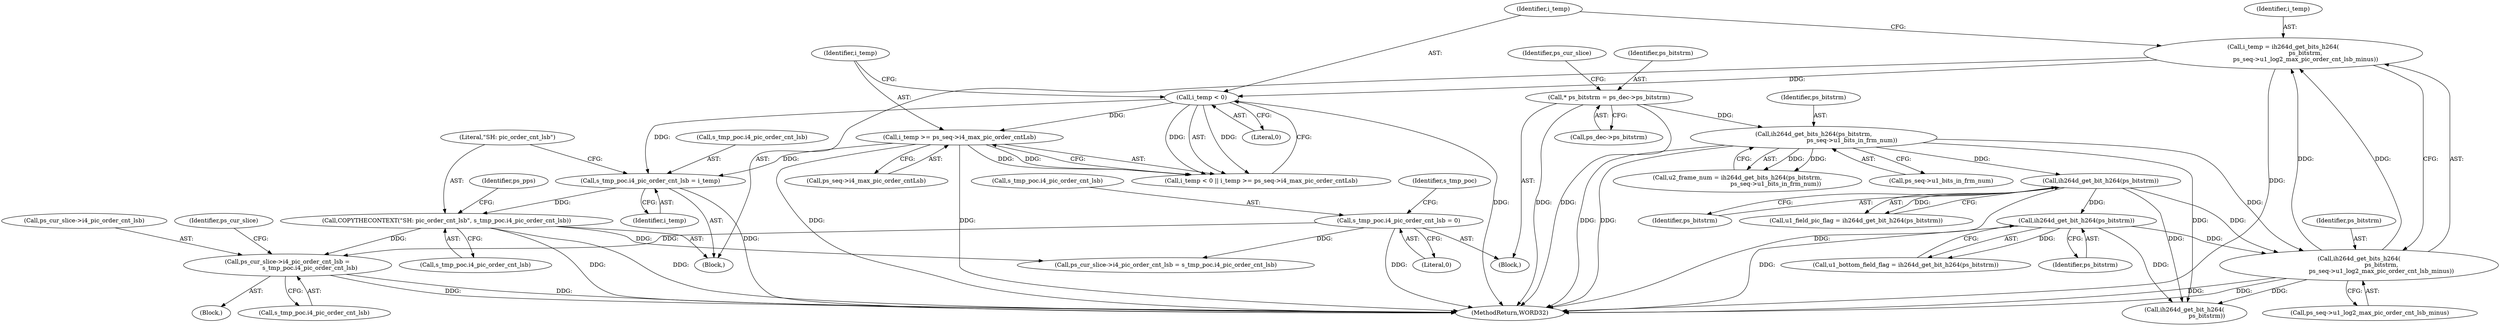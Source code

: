 digraph "0_Android_8b5fd8f24eba5dd19ab2f80ea11a9125aa882ae2@pointer" {
"1000929" [label="(Call,ps_cur_slice->i4_pic_order_cnt_lsb =\n                        s_tmp_poc.i4_pic_order_cnt_lsb)"];
"1000620" [label="(Call,COPYTHECONTEXT(\"SH: pic_order_cnt_lsb\", s_tmp_poc.i4_pic_order_cnt_lsb))"];
"1000615" [label="(Call,s_tmp_poc.i4_pic_order_cnt_lsb = i_temp)"];
"1000605" [label="(Call,i_temp < 0)"];
"1000596" [label="(Call,i_temp = ih264d_get_bits_h264(\n                        ps_bitstrm,\n                        ps_seq->u1_log2_max_pic_order_cnt_lsb_minus))"];
"1000598" [label="(Call,ih264d_get_bits_h264(\n                        ps_bitstrm,\n                        ps_seq->u1_log2_max_pic_order_cnt_lsb_minus))"];
"1000467" [label="(Call,ih264d_get_bits_h264(ps_bitstrm,\n                                         ps_seq->u1_bits_in_frm_num))"];
"1000168" [label="(Call,* ps_bitstrm = ps_dec->ps_bitstrm)"];
"1000503" [label="(Call,ih264d_get_bit_h264(ps_bitstrm))"];
"1000483" [label="(Call,ih264d_get_bit_h264(ps_bitstrm))"];
"1000608" [label="(Call,i_temp >= ps_seq->i4_max_pic_order_cntLsb)"];
"1000576" [label="(Call,s_tmp_poc.i4_pic_order_cnt_lsb = 0)"];
"1000481" [label="(Call,u1_field_pic_flag = ih264d_get_bit_h264(ps_bitstrm))"];
"1000166" [label="(Block,)"];
"1002568" [label="(MethodReturn,WORD32)"];
"1000901" [label="(Block,)"];
"1000467" [label="(Call,ih264d_get_bits_h264(ps_bitstrm,\n                                         ps_seq->u1_bits_in_frm_num))"];
"1000503" [label="(Call,ih264d_get_bit_h264(ps_bitstrm))"];
"1000597" [label="(Identifier,i_temp)"];
"1000938" [label="(Identifier,ps_cur_slice)"];
"1000929" [label="(Call,ps_cur_slice->i4_pic_order_cnt_lsb =\n                        s_tmp_poc.i4_pic_order_cnt_lsb)"];
"1000930" [label="(Call,ps_cur_slice->i4_pic_order_cnt_lsb)"];
"1000595" [label="(Block,)"];
"1000177" [label="(Identifier,ps_cur_slice)"];
"1000577" [label="(Call,s_tmp_poc.i4_pic_order_cnt_lsb)"];
"1000622" [label="(Call,s_tmp_poc.i4_pic_order_cnt_lsb)"];
"1000576" [label="(Call,s_tmp_poc.i4_pic_order_cnt_lsb = 0)"];
"1000610" [label="(Call,ps_seq->i4_max_pic_order_cntLsb)"];
"1000629" [label="(Identifier,ps_pps)"];
"1000483" [label="(Call,ih264d_get_bit_h264(ps_bitstrm))"];
"1000600" [label="(Call,ps_seq->u1_log2_max_pic_order_cnt_lsb_minus)"];
"1000604" [label="(Call,i_temp < 0 || i_temp >= ps_seq->i4_max_pic_order_cntLsb)"];
"1001476" [label="(Call,ps_cur_slice->i4_pic_order_cnt_lsb = s_tmp_poc.i4_pic_order_cnt_lsb)"];
"1001529" [label="(Call,ih264d_get_bit_h264(\n                        ps_bitstrm))"];
"1000504" [label="(Identifier,ps_bitstrm)"];
"1000596" [label="(Call,i_temp = ih264d_get_bits_h264(\n                        ps_bitstrm,\n                        ps_seq->u1_log2_max_pic_order_cnt_lsb_minus))"];
"1000468" [label="(Identifier,ps_bitstrm)"];
"1000616" [label="(Call,s_tmp_poc.i4_pic_order_cnt_lsb)"];
"1000465" [label="(Call,u2_frame_num = ih264d_get_bits_h264(ps_bitstrm,\n                                         ps_seq->u1_bits_in_frm_num))"];
"1000609" [label="(Identifier,i_temp)"];
"1000169" [label="(Identifier,ps_bitstrm)"];
"1000501" [label="(Call,u1_bottom_field_flag = ih264d_get_bit_h264(ps_bitstrm))"];
"1000621" [label="(Literal,\"SH: pic_order_cnt_lsb\")"];
"1000608" [label="(Call,i_temp >= ps_seq->i4_max_pic_order_cntLsb)"];
"1000168" [label="(Call,* ps_bitstrm = ps_dec->ps_bitstrm)"];
"1000580" [label="(Literal,0)"];
"1000619" [label="(Identifier,i_temp)"];
"1000620" [label="(Call,COPYTHECONTEXT(\"SH: pic_order_cnt_lsb\", s_tmp_poc.i4_pic_order_cnt_lsb))"];
"1000933" [label="(Call,s_tmp_poc.i4_pic_order_cnt_lsb)"];
"1000598" [label="(Call,ih264d_get_bits_h264(\n                        ps_bitstrm,\n                        ps_seq->u1_log2_max_pic_order_cnt_lsb_minus))"];
"1000170" [label="(Call,ps_dec->ps_bitstrm)"];
"1000469" [label="(Call,ps_seq->u1_bits_in_frm_num)"];
"1000599" [label="(Identifier,ps_bitstrm)"];
"1000484" [label="(Identifier,ps_bitstrm)"];
"1000607" [label="(Literal,0)"];
"1000606" [label="(Identifier,i_temp)"];
"1000615" [label="(Call,s_tmp_poc.i4_pic_order_cnt_lsb = i_temp)"];
"1000583" [label="(Identifier,s_tmp_poc)"];
"1000605" [label="(Call,i_temp < 0)"];
"1000929" -> "1000901"  [label="AST: "];
"1000929" -> "1000933"  [label="CFG: "];
"1000930" -> "1000929"  [label="AST: "];
"1000933" -> "1000929"  [label="AST: "];
"1000938" -> "1000929"  [label="CFG: "];
"1000929" -> "1002568"  [label="DDG: "];
"1000929" -> "1002568"  [label="DDG: "];
"1000620" -> "1000929"  [label="DDG: "];
"1000576" -> "1000929"  [label="DDG: "];
"1000620" -> "1000595"  [label="AST: "];
"1000620" -> "1000622"  [label="CFG: "];
"1000621" -> "1000620"  [label="AST: "];
"1000622" -> "1000620"  [label="AST: "];
"1000629" -> "1000620"  [label="CFG: "];
"1000620" -> "1002568"  [label="DDG: "];
"1000620" -> "1002568"  [label="DDG: "];
"1000615" -> "1000620"  [label="DDG: "];
"1000620" -> "1001476"  [label="DDG: "];
"1000615" -> "1000595"  [label="AST: "];
"1000615" -> "1000619"  [label="CFG: "];
"1000616" -> "1000615"  [label="AST: "];
"1000619" -> "1000615"  [label="AST: "];
"1000621" -> "1000615"  [label="CFG: "];
"1000615" -> "1002568"  [label="DDG: "];
"1000605" -> "1000615"  [label="DDG: "];
"1000608" -> "1000615"  [label="DDG: "];
"1000605" -> "1000604"  [label="AST: "];
"1000605" -> "1000607"  [label="CFG: "];
"1000606" -> "1000605"  [label="AST: "];
"1000607" -> "1000605"  [label="AST: "];
"1000609" -> "1000605"  [label="CFG: "];
"1000604" -> "1000605"  [label="CFG: "];
"1000605" -> "1002568"  [label="DDG: "];
"1000605" -> "1000604"  [label="DDG: "];
"1000605" -> "1000604"  [label="DDG: "];
"1000596" -> "1000605"  [label="DDG: "];
"1000605" -> "1000608"  [label="DDG: "];
"1000596" -> "1000595"  [label="AST: "];
"1000596" -> "1000598"  [label="CFG: "];
"1000597" -> "1000596"  [label="AST: "];
"1000598" -> "1000596"  [label="AST: "];
"1000606" -> "1000596"  [label="CFG: "];
"1000596" -> "1002568"  [label="DDG: "];
"1000598" -> "1000596"  [label="DDG: "];
"1000598" -> "1000596"  [label="DDG: "];
"1000598" -> "1000600"  [label="CFG: "];
"1000599" -> "1000598"  [label="AST: "];
"1000600" -> "1000598"  [label="AST: "];
"1000598" -> "1002568"  [label="DDG: "];
"1000598" -> "1002568"  [label="DDG: "];
"1000467" -> "1000598"  [label="DDG: "];
"1000503" -> "1000598"  [label="DDG: "];
"1000483" -> "1000598"  [label="DDG: "];
"1000598" -> "1001529"  [label="DDG: "];
"1000467" -> "1000465"  [label="AST: "];
"1000467" -> "1000469"  [label="CFG: "];
"1000468" -> "1000467"  [label="AST: "];
"1000469" -> "1000467"  [label="AST: "];
"1000465" -> "1000467"  [label="CFG: "];
"1000467" -> "1002568"  [label="DDG: "];
"1000467" -> "1002568"  [label="DDG: "];
"1000467" -> "1000465"  [label="DDG: "];
"1000467" -> "1000465"  [label="DDG: "];
"1000168" -> "1000467"  [label="DDG: "];
"1000467" -> "1000483"  [label="DDG: "];
"1000467" -> "1001529"  [label="DDG: "];
"1000168" -> "1000166"  [label="AST: "];
"1000168" -> "1000170"  [label="CFG: "];
"1000169" -> "1000168"  [label="AST: "];
"1000170" -> "1000168"  [label="AST: "];
"1000177" -> "1000168"  [label="CFG: "];
"1000168" -> "1002568"  [label="DDG: "];
"1000168" -> "1002568"  [label="DDG: "];
"1000503" -> "1000501"  [label="AST: "];
"1000503" -> "1000504"  [label="CFG: "];
"1000504" -> "1000503"  [label="AST: "];
"1000501" -> "1000503"  [label="CFG: "];
"1000503" -> "1002568"  [label="DDG: "];
"1000503" -> "1000501"  [label="DDG: "];
"1000483" -> "1000503"  [label="DDG: "];
"1000503" -> "1001529"  [label="DDG: "];
"1000483" -> "1000481"  [label="AST: "];
"1000483" -> "1000484"  [label="CFG: "];
"1000484" -> "1000483"  [label="AST: "];
"1000481" -> "1000483"  [label="CFG: "];
"1000483" -> "1002568"  [label="DDG: "];
"1000483" -> "1000481"  [label="DDG: "];
"1000483" -> "1001529"  [label="DDG: "];
"1000608" -> "1000604"  [label="AST: "];
"1000608" -> "1000610"  [label="CFG: "];
"1000609" -> "1000608"  [label="AST: "];
"1000610" -> "1000608"  [label="AST: "];
"1000604" -> "1000608"  [label="CFG: "];
"1000608" -> "1002568"  [label="DDG: "];
"1000608" -> "1002568"  [label="DDG: "];
"1000608" -> "1000604"  [label="DDG: "];
"1000608" -> "1000604"  [label="DDG: "];
"1000576" -> "1000166"  [label="AST: "];
"1000576" -> "1000580"  [label="CFG: "];
"1000577" -> "1000576"  [label="AST: "];
"1000580" -> "1000576"  [label="AST: "];
"1000583" -> "1000576"  [label="CFG: "];
"1000576" -> "1002568"  [label="DDG: "];
"1000576" -> "1001476"  [label="DDG: "];
}
